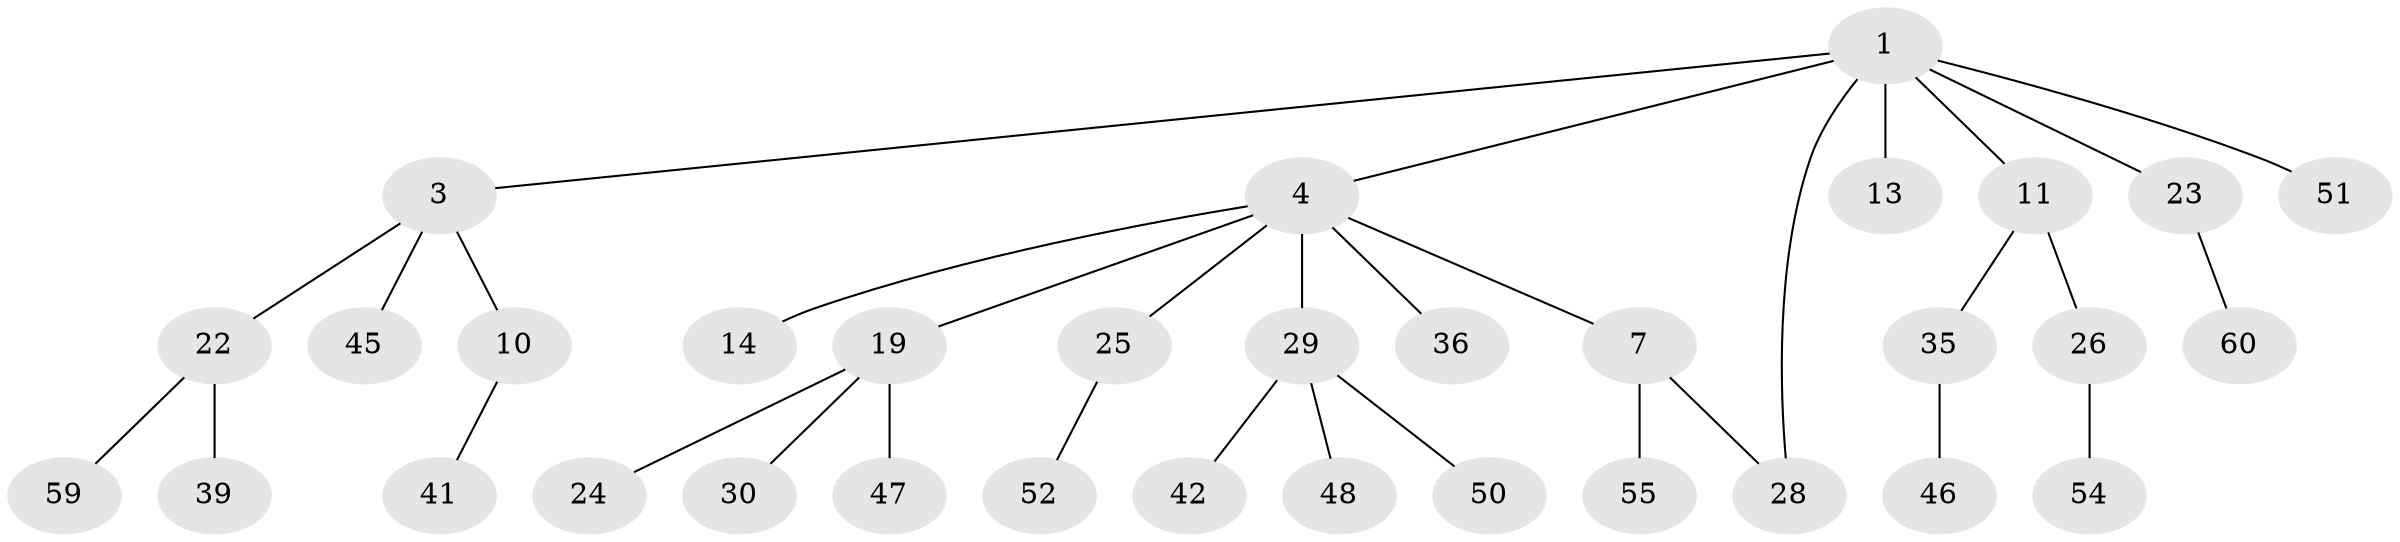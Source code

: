 // original degree distribution, {4: 0.08955223880597014, 2: 0.16417910447761194, 5: 0.029850746268656716, 3: 0.22388059701492538, 1: 0.4925373134328358}
// Generated by graph-tools (version 1.1) at 2025/17/03/04/25 18:17:13]
// undirected, 33 vertices, 33 edges
graph export_dot {
graph [start="1"]
  node [color=gray90,style=filled];
  1 [super="+2+8"];
  3 [super="+9+58+61"];
  4 [super="+5+33+6"];
  7 [super="+44+32"];
  10;
  11 [super="+34+18"];
  13 [super="+31"];
  14;
  19 [super="+20"];
  22;
  23 [super="+27"];
  24 [super="+49"];
  25 [super="+56"];
  26 [super="+64"];
  28 [super="+37"];
  29 [super="+38"];
  30;
  35 [super="+43"];
  36;
  39;
  41;
  42;
  45;
  46;
  47;
  48 [super="+53"];
  50;
  51;
  52;
  54;
  55;
  59;
  60;
  1 -- 3;
  1 -- 4;
  1 -- 11;
  1 -- 51;
  1 -- 23;
  1 -- 28;
  1 -- 13;
  3 -- 10;
  3 -- 45;
  3 -- 22;
  4 -- 19;
  4 -- 14;
  4 -- 7;
  4 -- 25;
  4 -- 29;
  4 -- 36;
  7 -- 55;
  7 -- 28;
  10 -- 41;
  11 -- 35;
  11 -- 26;
  19 -- 24;
  19 -- 30;
  19 -- 47;
  22 -- 39;
  22 -- 59;
  23 -- 60;
  25 -- 52;
  26 -- 54;
  29 -- 48;
  29 -- 42;
  29 -- 50;
  35 -- 46;
}
